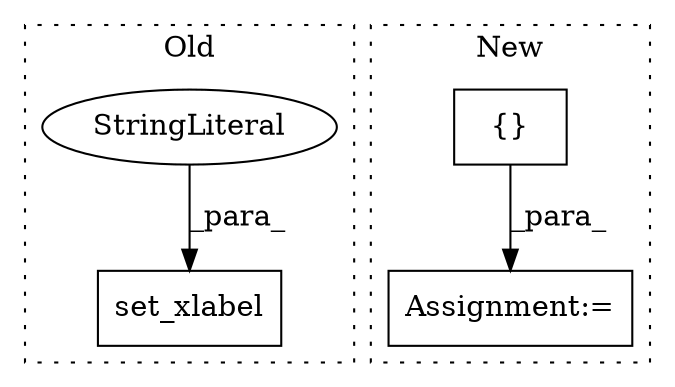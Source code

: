digraph G {
subgraph cluster0 {
1 [label="set_xlabel" a="32" s="6042,6055" l="11,1" shape="box"];
3 [label="StringLiteral" a="45" s="6053" l="2" shape="ellipse"];
label = "Old";
style="dotted";
}
subgraph cluster1 {
2 [label="{}" a="4" s="4840,4844" l="1,1" shape="box"];
4 [label="Assignment:=" a="7" s="4830" l="1" shape="box"];
label = "New";
style="dotted";
}
2 -> 4 [label="_para_"];
3 -> 1 [label="_para_"];
}